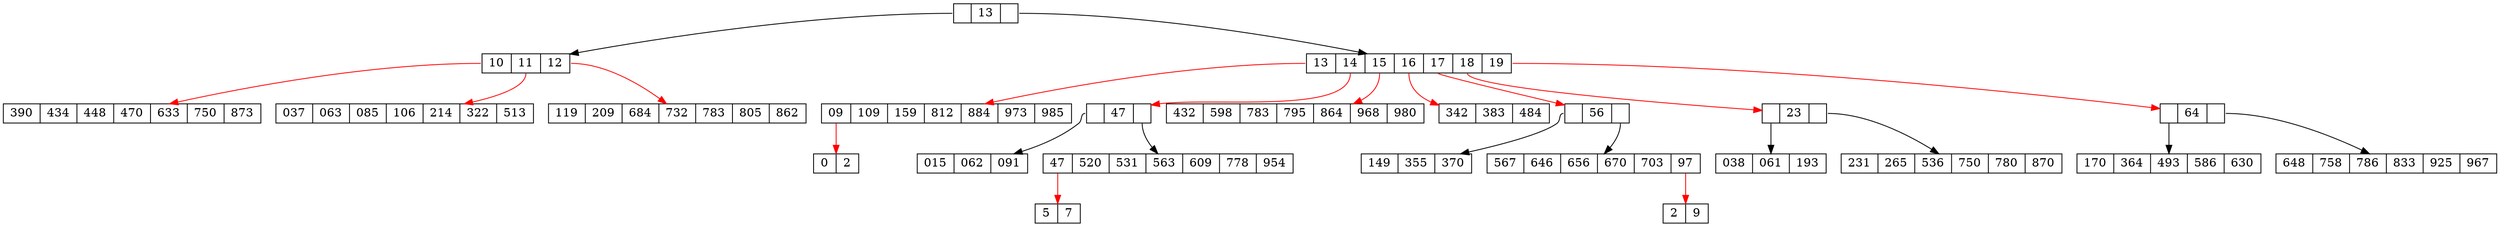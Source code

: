 digraph G {
  node [shape = record,height=.1];
node6[label = "<f0> |13|<f1>"];
node0[label = "<f0> 10|<f1> 11|<f2> 12"];
node9[label = "<f0> 390|<f1> 434|<f2> 448|<f3> 470|<f4> 633|<f5> 750|<f6> 873"];
"node0":f0 -> "node9"[color = red];
node15[label = "<f0> 037|<f1> 063|<f2> 085|<f3> 106|<f4> 214|<f5> 322|<f6> 513"];
"node0":f1 -> "node15"[color = red];
node4[label = "<f0> 119|<f1> 209|<f2> 684|<f3> 732|<f4> 783|<f5> 805|<f6> 862"];
"node0":f2 -> "node4"[color = red];
"node6":f0 -> "node0"
node5[label = "<f0> 13|<f1> 14|<f2> 15|<f3> 16|<f4> 17|<f5> 18|<f6> 19"];
node1[label = "<f0> 09|<f1> 109|<f2> 159|<f3> 812|<f4> 884|<f5> 973|<f6> 985"];
node2[label = "<f0> 0|<f1> 2"];
"node1":f0 -> "node2"[color = red];
"node5":f0 -> "node1"[color = red];
node14[label = "<f0> |47|<f1>"];
node7[label = "<f0> 015|<f1> 062|<f2> 091"];
"node14":f0 -> "node7"
node13[label = "<f0> 47|<f1> 520|<f2> 531|<f3> 563|<f4> 609|<f5> 778|<f6> 954"];
node10[label = "<f0> 5|<f1> 7"];
"node13":f0 -> "node10"[color = red];
"node14":f1 -> "node13"
"node5":f1 -> "node14"[color = red];
node12[label = "<f0> 432|<f1> 598|<f2> 783|<f3> 795|<f4> 864|<f5> 968|<f6> 980"];
"node5":f2 -> "node12"[color = red];
node20[label = "<f0> 342|<f1> 383|<f2> 484"];
"node5":f3 -> "node20"[color = red];
node22[label = "<f0> |56|<f1>"];
node11[label = "<f0> 149|<f1> 355|<f2> 370"];
"node22":f0 -> "node11"
node21[label = "<f0> 567|<f1> 646|<f2> 656|<f3> 670|<f4> 703|<f5> 97"];
node23[label = "<f0> 2|<f1> 9"];
"node21":f5 -> "node23"[color = red];
"node22":f1 -> "node21"
"node5":f4 -> "node22"[color = red];
node19[label = "<f0> |23|<f1>"];
node8[label = "<f0> 038|<f1> 061|<f2> 193"];
"node19":f0 -> "node8"
node18[label = "<f0> 231|<f1> 265|<f2> 536|<f3> 750|<f4> 780|<f5> 870"];
"node19":f1 -> "node18"
"node5":f5 -> "node19"[color = red];
node17[label = "<f0> |64|<f1>"];
node3[label = "<f0> 170|<f1> 364|<f2> 493|<f3> 586|<f4> 630"];
"node17":f0 -> "node3"
node16[label = "<f0> 648|<f1> 758|<f2> 786|<f3> 833|<f4> 925|<f5> 967"];
"node17":f1 -> "node16"
"node5":f6 -> "node17"[color = red];
"node6":f1 -> "node5"
}